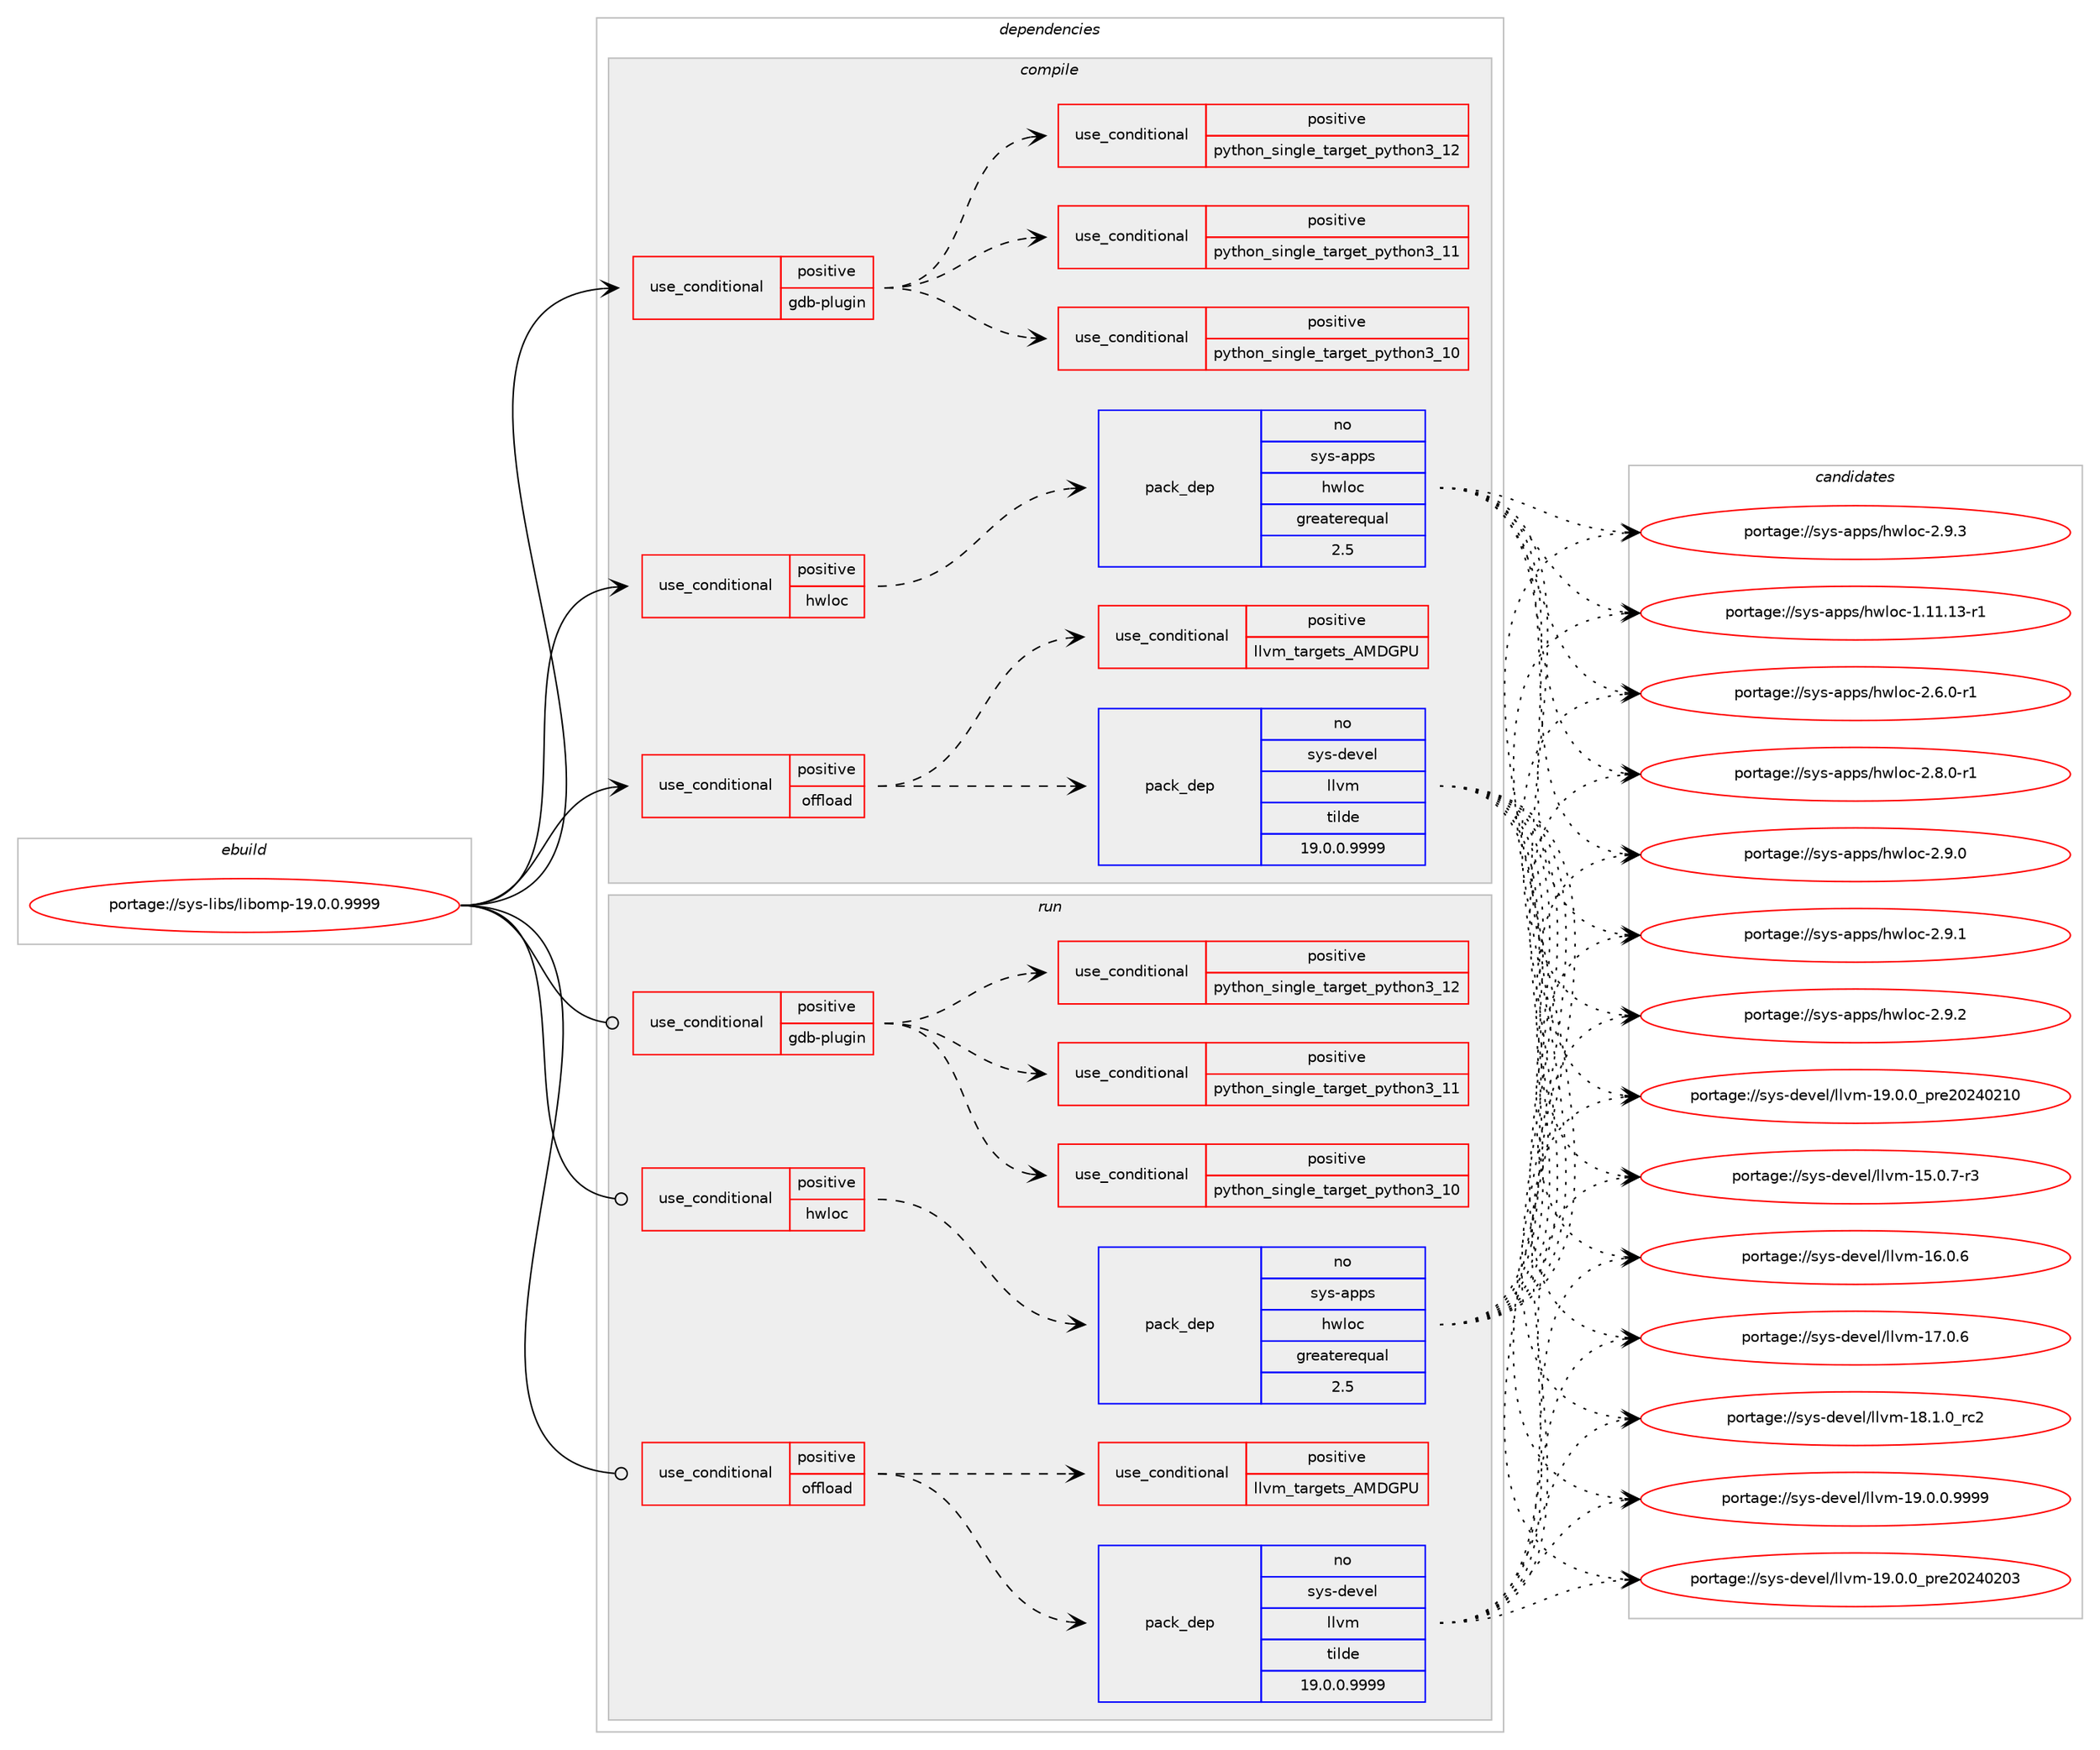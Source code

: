 digraph prolog {

# *************
# Graph options
# *************

newrank=true;
concentrate=true;
compound=true;
graph [rankdir=LR,fontname=Helvetica,fontsize=10,ranksep=1.5];#, ranksep=2.5, nodesep=0.2];
edge  [arrowhead=vee];
node  [fontname=Helvetica,fontsize=10];

# **********
# The ebuild
# **********

subgraph cluster_leftcol {
color=gray;
rank=same;
label=<<i>ebuild</i>>;
id [label="portage://sys-libs/libomp-19.0.0.9999", color=red, width=4, href="../sys-libs/libomp-19.0.0.9999.svg"];
}

# ****************
# The dependencies
# ****************

subgraph cluster_midcol {
color=gray;
label=<<i>dependencies</i>>;
subgraph cluster_compile {
fillcolor="#eeeeee";
style=filled;
label=<<i>compile</i>>;
subgraph cond16831 {
dependency25194 [label=<<TABLE BORDER="0" CELLBORDER="1" CELLSPACING="0" CELLPADDING="4"><TR><TD ROWSPAN="3" CELLPADDING="10">use_conditional</TD></TR><TR><TD>positive</TD></TR><TR><TD>gdb-plugin</TD></TR></TABLE>>, shape=none, color=red];
subgraph cond16832 {
dependency25195 [label=<<TABLE BORDER="0" CELLBORDER="1" CELLSPACING="0" CELLPADDING="4"><TR><TD ROWSPAN="3" CELLPADDING="10">use_conditional</TD></TR><TR><TD>positive</TD></TR><TR><TD>python_single_target_python3_10</TD></TR></TABLE>>, shape=none, color=red];
# *** BEGIN UNKNOWN DEPENDENCY TYPE (TODO) ***
# dependency25195 -> package_dependency(portage://sys-libs/libomp-19.0.0.9999,install,no,dev-lang,python,none,[,,],[slot(3.10)],[])
# *** END UNKNOWN DEPENDENCY TYPE (TODO) ***

}
dependency25194:e -> dependency25195:w [weight=20,style="dashed",arrowhead="vee"];
subgraph cond16833 {
dependency25196 [label=<<TABLE BORDER="0" CELLBORDER="1" CELLSPACING="0" CELLPADDING="4"><TR><TD ROWSPAN="3" CELLPADDING="10">use_conditional</TD></TR><TR><TD>positive</TD></TR><TR><TD>python_single_target_python3_11</TD></TR></TABLE>>, shape=none, color=red];
# *** BEGIN UNKNOWN DEPENDENCY TYPE (TODO) ***
# dependency25196 -> package_dependency(portage://sys-libs/libomp-19.0.0.9999,install,no,dev-lang,python,none,[,,],[slot(3.11)],[])
# *** END UNKNOWN DEPENDENCY TYPE (TODO) ***

}
dependency25194:e -> dependency25196:w [weight=20,style="dashed",arrowhead="vee"];
subgraph cond16834 {
dependency25197 [label=<<TABLE BORDER="0" CELLBORDER="1" CELLSPACING="0" CELLPADDING="4"><TR><TD ROWSPAN="3" CELLPADDING="10">use_conditional</TD></TR><TR><TD>positive</TD></TR><TR><TD>python_single_target_python3_12</TD></TR></TABLE>>, shape=none, color=red];
# *** BEGIN UNKNOWN DEPENDENCY TYPE (TODO) ***
# dependency25197 -> package_dependency(portage://sys-libs/libomp-19.0.0.9999,install,no,dev-lang,python,none,[,,],[slot(3.12)],[])
# *** END UNKNOWN DEPENDENCY TYPE (TODO) ***

}
dependency25194:e -> dependency25197:w [weight=20,style="dashed",arrowhead="vee"];
}
id:e -> dependency25194:w [weight=20,style="solid",arrowhead="vee"];
subgraph cond16835 {
dependency25198 [label=<<TABLE BORDER="0" CELLBORDER="1" CELLSPACING="0" CELLPADDING="4"><TR><TD ROWSPAN="3" CELLPADDING="10">use_conditional</TD></TR><TR><TD>positive</TD></TR><TR><TD>hwloc</TD></TR></TABLE>>, shape=none, color=red];
subgraph pack8159 {
dependency25199 [label=<<TABLE BORDER="0" CELLBORDER="1" CELLSPACING="0" CELLPADDING="4" WIDTH="220"><TR><TD ROWSPAN="6" CELLPADDING="30">pack_dep</TD></TR><TR><TD WIDTH="110">no</TD></TR><TR><TD>sys-apps</TD></TR><TR><TD>hwloc</TD></TR><TR><TD>greaterequal</TD></TR><TR><TD>2.5</TD></TR></TABLE>>, shape=none, color=blue];
}
dependency25198:e -> dependency25199:w [weight=20,style="dashed",arrowhead="vee"];
}
id:e -> dependency25198:w [weight=20,style="solid",arrowhead="vee"];
subgraph cond16836 {
dependency25200 [label=<<TABLE BORDER="0" CELLBORDER="1" CELLSPACING="0" CELLPADDING="4"><TR><TD ROWSPAN="3" CELLPADDING="10">use_conditional</TD></TR><TR><TD>positive</TD></TR><TR><TD>offload</TD></TR></TABLE>>, shape=none, color=red];
# *** BEGIN UNKNOWN DEPENDENCY TYPE (TODO) ***
# dependency25200 -> package_dependency(portage://sys-libs/libomp-19.0.0.9999,install,no,dev-libs,libffi,none,[,,],any_same_slot,[use(optenable(abi_x86_32),negative),use(optenable(abi_x86_64),negative),use(optenable(abi_x86_x32),negative),use(optenable(abi_mips_n32),negative),use(optenable(abi_mips_n64),negative),use(optenable(abi_mips_o32),negative),use(optenable(abi_s390_32),negative),use(optenable(abi_s390_64),negative)])
# *** END UNKNOWN DEPENDENCY TYPE (TODO) ***

subgraph pack8160 {
dependency25201 [label=<<TABLE BORDER="0" CELLBORDER="1" CELLSPACING="0" CELLPADDING="4" WIDTH="220"><TR><TD ROWSPAN="6" CELLPADDING="30">pack_dep</TD></TR><TR><TD WIDTH="110">no</TD></TR><TR><TD>sys-devel</TD></TR><TR><TD>llvm</TD></TR><TR><TD>tilde</TD></TR><TR><TD>19.0.0.9999</TD></TR></TABLE>>, shape=none, color=blue];
}
dependency25200:e -> dependency25201:w [weight=20,style="dashed",arrowhead="vee"];
subgraph cond16837 {
dependency25202 [label=<<TABLE BORDER="0" CELLBORDER="1" CELLSPACING="0" CELLPADDING="4"><TR><TD ROWSPAN="3" CELLPADDING="10">use_conditional</TD></TR><TR><TD>positive</TD></TR><TR><TD>llvm_targets_AMDGPU</TD></TR></TABLE>>, shape=none, color=red];
# *** BEGIN UNKNOWN DEPENDENCY TYPE (TODO) ***
# dependency25202 -> package_dependency(portage://sys-libs/libomp-19.0.0.9999,install,no,dev-libs,rocr-runtime,none,[,,],any_same_slot,[])
# *** END UNKNOWN DEPENDENCY TYPE (TODO) ***

}
dependency25200:e -> dependency25202:w [weight=20,style="dashed",arrowhead="vee"];
}
id:e -> dependency25200:w [weight=20,style="solid",arrowhead="vee"];
}
subgraph cluster_compileandrun {
fillcolor="#eeeeee";
style=filled;
label=<<i>compile and run</i>>;
}
subgraph cluster_run {
fillcolor="#eeeeee";
style=filled;
label=<<i>run</i>>;
subgraph cond16838 {
dependency25203 [label=<<TABLE BORDER="0" CELLBORDER="1" CELLSPACING="0" CELLPADDING="4"><TR><TD ROWSPAN="3" CELLPADDING="10">use_conditional</TD></TR><TR><TD>positive</TD></TR><TR><TD>gdb-plugin</TD></TR></TABLE>>, shape=none, color=red];
subgraph cond16839 {
dependency25204 [label=<<TABLE BORDER="0" CELLBORDER="1" CELLSPACING="0" CELLPADDING="4"><TR><TD ROWSPAN="3" CELLPADDING="10">use_conditional</TD></TR><TR><TD>positive</TD></TR><TR><TD>python_single_target_python3_10</TD></TR></TABLE>>, shape=none, color=red];
# *** BEGIN UNKNOWN DEPENDENCY TYPE (TODO) ***
# dependency25204 -> package_dependency(portage://sys-libs/libomp-19.0.0.9999,run,no,dev-lang,python,none,[,,],[slot(3.10)],[])
# *** END UNKNOWN DEPENDENCY TYPE (TODO) ***

}
dependency25203:e -> dependency25204:w [weight=20,style="dashed",arrowhead="vee"];
subgraph cond16840 {
dependency25205 [label=<<TABLE BORDER="0" CELLBORDER="1" CELLSPACING="0" CELLPADDING="4"><TR><TD ROWSPAN="3" CELLPADDING="10">use_conditional</TD></TR><TR><TD>positive</TD></TR><TR><TD>python_single_target_python3_11</TD></TR></TABLE>>, shape=none, color=red];
# *** BEGIN UNKNOWN DEPENDENCY TYPE (TODO) ***
# dependency25205 -> package_dependency(portage://sys-libs/libomp-19.0.0.9999,run,no,dev-lang,python,none,[,,],[slot(3.11)],[])
# *** END UNKNOWN DEPENDENCY TYPE (TODO) ***

}
dependency25203:e -> dependency25205:w [weight=20,style="dashed",arrowhead="vee"];
subgraph cond16841 {
dependency25206 [label=<<TABLE BORDER="0" CELLBORDER="1" CELLSPACING="0" CELLPADDING="4"><TR><TD ROWSPAN="3" CELLPADDING="10">use_conditional</TD></TR><TR><TD>positive</TD></TR><TR><TD>python_single_target_python3_12</TD></TR></TABLE>>, shape=none, color=red];
# *** BEGIN UNKNOWN DEPENDENCY TYPE (TODO) ***
# dependency25206 -> package_dependency(portage://sys-libs/libomp-19.0.0.9999,run,no,dev-lang,python,none,[,,],[slot(3.12)],[])
# *** END UNKNOWN DEPENDENCY TYPE (TODO) ***

}
dependency25203:e -> dependency25206:w [weight=20,style="dashed",arrowhead="vee"];
}
id:e -> dependency25203:w [weight=20,style="solid",arrowhead="odot"];
subgraph cond16842 {
dependency25207 [label=<<TABLE BORDER="0" CELLBORDER="1" CELLSPACING="0" CELLPADDING="4"><TR><TD ROWSPAN="3" CELLPADDING="10">use_conditional</TD></TR><TR><TD>positive</TD></TR><TR><TD>hwloc</TD></TR></TABLE>>, shape=none, color=red];
subgraph pack8161 {
dependency25208 [label=<<TABLE BORDER="0" CELLBORDER="1" CELLSPACING="0" CELLPADDING="4" WIDTH="220"><TR><TD ROWSPAN="6" CELLPADDING="30">pack_dep</TD></TR><TR><TD WIDTH="110">no</TD></TR><TR><TD>sys-apps</TD></TR><TR><TD>hwloc</TD></TR><TR><TD>greaterequal</TD></TR><TR><TD>2.5</TD></TR></TABLE>>, shape=none, color=blue];
}
dependency25207:e -> dependency25208:w [weight=20,style="dashed",arrowhead="vee"];
}
id:e -> dependency25207:w [weight=20,style="solid",arrowhead="odot"];
subgraph cond16843 {
dependency25209 [label=<<TABLE BORDER="0" CELLBORDER="1" CELLSPACING="0" CELLPADDING="4"><TR><TD ROWSPAN="3" CELLPADDING="10">use_conditional</TD></TR><TR><TD>positive</TD></TR><TR><TD>offload</TD></TR></TABLE>>, shape=none, color=red];
# *** BEGIN UNKNOWN DEPENDENCY TYPE (TODO) ***
# dependency25209 -> package_dependency(portage://sys-libs/libomp-19.0.0.9999,run,no,dev-libs,libffi,none,[,,],any_same_slot,[use(optenable(abi_x86_32),negative),use(optenable(abi_x86_64),negative),use(optenable(abi_x86_x32),negative),use(optenable(abi_mips_n32),negative),use(optenable(abi_mips_n64),negative),use(optenable(abi_mips_o32),negative),use(optenable(abi_s390_32),negative),use(optenable(abi_s390_64),negative)])
# *** END UNKNOWN DEPENDENCY TYPE (TODO) ***

subgraph pack8162 {
dependency25210 [label=<<TABLE BORDER="0" CELLBORDER="1" CELLSPACING="0" CELLPADDING="4" WIDTH="220"><TR><TD ROWSPAN="6" CELLPADDING="30">pack_dep</TD></TR><TR><TD WIDTH="110">no</TD></TR><TR><TD>sys-devel</TD></TR><TR><TD>llvm</TD></TR><TR><TD>tilde</TD></TR><TR><TD>19.0.0.9999</TD></TR></TABLE>>, shape=none, color=blue];
}
dependency25209:e -> dependency25210:w [weight=20,style="dashed",arrowhead="vee"];
subgraph cond16844 {
dependency25211 [label=<<TABLE BORDER="0" CELLBORDER="1" CELLSPACING="0" CELLPADDING="4"><TR><TD ROWSPAN="3" CELLPADDING="10">use_conditional</TD></TR><TR><TD>positive</TD></TR><TR><TD>llvm_targets_AMDGPU</TD></TR></TABLE>>, shape=none, color=red];
# *** BEGIN UNKNOWN DEPENDENCY TYPE (TODO) ***
# dependency25211 -> package_dependency(portage://sys-libs/libomp-19.0.0.9999,run,no,dev-libs,rocr-runtime,none,[,,],any_same_slot,[])
# *** END UNKNOWN DEPENDENCY TYPE (TODO) ***

}
dependency25209:e -> dependency25211:w [weight=20,style="dashed",arrowhead="vee"];
}
id:e -> dependency25209:w [weight=20,style="solid",arrowhead="odot"];
}
}

# **************
# The candidates
# **************

subgraph cluster_choices {
rank=same;
color=gray;
label=<<i>candidates</i>>;

subgraph choice8159 {
color=black;
nodesep=1;
choice1151211154597112112115471041191081119945494649494649514511449 [label="portage://sys-apps/hwloc-1.11.13-r1", color=red, width=4,href="../sys-apps/hwloc-1.11.13-r1.svg"];
choice115121115459711211211547104119108111994550465446484511449 [label="portage://sys-apps/hwloc-2.6.0-r1", color=red, width=4,href="../sys-apps/hwloc-2.6.0-r1.svg"];
choice115121115459711211211547104119108111994550465646484511449 [label="portage://sys-apps/hwloc-2.8.0-r1", color=red, width=4,href="../sys-apps/hwloc-2.8.0-r1.svg"];
choice11512111545971121121154710411910811199455046574648 [label="portage://sys-apps/hwloc-2.9.0", color=red, width=4,href="../sys-apps/hwloc-2.9.0.svg"];
choice11512111545971121121154710411910811199455046574649 [label="portage://sys-apps/hwloc-2.9.1", color=red, width=4,href="../sys-apps/hwloc-2.9.1.svg"];
choice11512111545971121121154710411910811199455046574650 [label="portage://sys-apps/hwloc-2.9.2", color=red, width=4,href="../sys-apps/hwloc-2.9.2.svg"];
choice11512111545971121121154710411910811199455046574651 [label="portage://sys-apps/hwloc-2.9.3", color=red, width=4,href="../sys-apps/hwloc-2.9.3.svg"];
dependency25199:e -> choice1151211154597112112115471041191081119945494649494649514511449:w [style=dotted,weight="100"];
dependency25199:e -> choice115121115459711211211547104119108111994550465446484511449:w [style=dotted,weight="100"];
dependency25199:e -> choice115121115459711211211547104119108111994550465646484511449:w [style=dotted,weight="100"];
dependency25199:e -> choice11512111545971121121154710411910811199455046574648:w [style=dotted,weight="100"];
dependency25199:e -> choice11512111545971121121154710411910811199455046574649:w [style=dotted,weight="100"];
dependency25199:e -> choice11512111545971121121154710411910811199455046574650:w [style=dotted,weight="100"];
dependency25199:e -> choice11512111545971121121154710411910811199455046574651:w [style=dotted,weight="100"];
}
subgraph choice8160 {
color=black;
nodesep=1;
choice1151211154510010111810110847108108118109454953464846554511451 [label="portage://sys-devel/llvm-15.0.7-r3", color=red, width=4,href="../sys-devel/llvm-15.0.7-r3.svg"];
choice115121115451001011181011084710810811810945495446484654 [label="portage://sys-devel/llvm-16.0.6", color=red, width=4,href="../sys-devel/llvm-16.0.6.svg"];
choice115121115451001011181011084710810811810945495546484654 [label="portage://sys-devel/llvm-17.0.6", color=red, width=4,href="../sys-devel/llvm-17.0.6.svg"];
choice115121115451001011181011084710810811810945495646494648951149950 [label="portage://sys-devel/llvm-18.1.0_rc2", color=red, width=4,href="../sys-devel/llvm-18.1.0_rc2.svg"];
choice1151211154510010111810110847108108118109454957464846484657575757 [label="portage://sys-devel/llvm-19.0.0.9999", color=red, width=4,href="../sys-devel/llvm-19.0.0.9999.svg"];
choice115121115451001011181011084710810811810945495746484648951121141015048505248504851 [label="portage://sys-devel/llvm-19.0.0_pre20240203", color=red, width=4,href="../sys-devel/llvm-19.0.0_pre20240203.svg"];
choice115121115451001011181011084710810811810945495746484648951121141015048505248504948 [label="portage://sys-devel/llvm-19.0.0_pre20240210", color=red, width=4,href="../sys-devel/llvm-19.0.0_pre20240210.svg"];
dependency25201:e -> choice1151211154510010111810110847108108118109454953464846554511451:w [style=dotted,weight="100"];
dependency25201:e -> choice115121115451001011181011084710810811810945495446484654:w [style=dotted,weight="100"];
dependency25201:e -> choice115121115451001011181011084710810811810945495546484654:w [style=dotted,weight="100"];
dependency25201:e -> choice115121115451001011181011084710810811810945495646494648951149950:w [style=dotted,weight="100"];
dependency25201:e -> choice1151211154510010111810110847108108118109454957464846484657575757:w [style=dotted,weight="100"];
dependency25201:e -> choice115121115451001011181011084710810811810945495746484648951121141015048505248504851:w [style=dotted,weight="100"];
dependency25201:e -> choice115121115451001011181011084710810811810945495746484648951121141015048505248504948:w [style=dotted,weight="100"];
}
subgraph choice8161 {
color=black;
nodesep=1;
choice1151211154597112112115471041191081119945494649494649514511449 [label="portage://sys-apps/hwloc-1.11.13-r1", color=red, width=4,href="../sys-apps/hwloc-1.11.13-r1.svg"];
choice115121115459711211211547104119108111994550465446484511449 [label="portage://sys-apps/hwloc-2.6.0-r1", color=red, width=4,href="../sys-apps/hwloc-2.6.0-r1.svg"];
choice115121115459711211211547104119108111994550465646484511449 [label="portage://sys-apps/hwloc-2.8.0-r1", color=red, width=4,href="../sys-apps/hwloc-2.8.0-r1.svg"];
choice11512111545971121121154710411910811199455046574648 [label="portage://sys-apps/hwloc-2.9.0", color=red, width=4,href="../sys-apps/hwloc-2.9.0.svg"];
choice11512111545971121121154710411910811199455046574649 [label="portage://sys-apps/hwloc-2.9.1", color=red, width=4,href="../sys-apps/hwloc-2.9.1.svg"];
choice11512111545971121121154710411910811199455046574650 [label="portage://sys-apps/hwloc-2.9.2", color=red, width=4,href="../sys-apps/hwloc-2.9.2.svg"];
choice11512111545971121121154710411910811199455046574651 [label="portage://sys-apps/hwloc-2.9.3", color=red, width=4,href="../sys-apps/hwloc-2.9.3.svg"];
dependency25208:e -> choice1151211154597112112115471041191081119945494649494649514511449:w [style=dotted,weight="100"];
dependency25208:e -> choice115121115459711211211547104119108111994550465446484511449:w [style=dotted,weight="100"];
dependency25208:e -> choice115121115459711211211547104119108111994550465646484511449:w [style=dotted,weight="100"];
dependency25208:e -> choice11512111545971121121154710411910811199455046574648:w [style=dotted,weight="100"];
dependency25208:e -> choice11512111545971121121154710411910811199455046574649:w [style=dotted,weight="100"];
dependency25208:e -> choice11512111545971121121154710411910811199455046574650:w [style=dotted,weight="100"];
dependency25208:e -> choice11512111545971121121154710411910811199455046574651:w [style=dotted,weight="100"];
}
subgraph choice8162 {
color=black;
nodesep=1;
choice1151211154510010111810110847108108118109454953464846554511451 [label="portage://sys-devel/llvm-15.0.7-r3", color=red, width=4,href="../sys-devel/llvm-15.0.7-r3.svg"];
choice115121115451001011181011084710810811810945495446484654 [label="portage://sys-devel/llvm-16.0.6", color=red, width=4,href="../sys-devel/llvm-16.0.6.svg"];
choice115121115451001011181011084710810811810945495546484654 [label="portage://sys-devel/llvm-17.0.6", color=red, width=4,href="../sys-devel/llvm-17.0.6.svg"];
choice115121115451001011181011084710810811810945495646494648951149950 [label="portage://sys-devel/llvm-18.1.0_rc2", color=red, width=4,href="../sys-devel/llvm-18.1.0_rc2.svg"];
choice1151211154510010111810110847108108118109454957464846484657575757 [label="portage://sys-devel/llvm-19.0.0.9999", color=red, width=4,href="../sys-devel/llvm-19.0.0.9999.svg"];
choice115121115451001011181011084710810811810945495746484648951121141015048505248504851 [label="portage://sys-devel/llvm-19.0.0_pre20240203", color=red, width=4,href="../sys-devel/llvm-19.0.0_pre20240203.svg"];
choice115121115451001011181011084710810811810945495746484648951121141015048505248504948 [label="portage://sys-devel/llvm-19.0.0_pre20240210", color=red, width=4,href="../sys-devel/llvm-19.0.0_pre20240210.svg"];
dependency25210:e -> choice1151211154510010111810110847108108118109454953464846554511451:w [style=dotted,weight="100"];
dependency25210:e -> choice115121115451001011181011084710810811810945495446484654:w [style=dotted,weight="100"];
dependency25210:e -> choice115121115451001011181011084710810811810945495546484654:w [style=dotted,weight="100"];
dependency25210:e -> choice115121115451001011181011084710810811810945495646494648951149950:w [style=dotted,weight="100"];
dependency25210:e -> choice1151211154510010111810110847108108118109454957464846484657575757:w [style=dotted,weight="100"];
dependency25210:e -> choice115121115451001011181011084710810811810945495746484648951121141015048505248504851:w [style=dotted,weight="100"];
dependency25210:e -> choice115121115451001011181011084710810811810945495746484648951121141015048505248504948:w [style=dotted,weight="100"];
}
}

}
